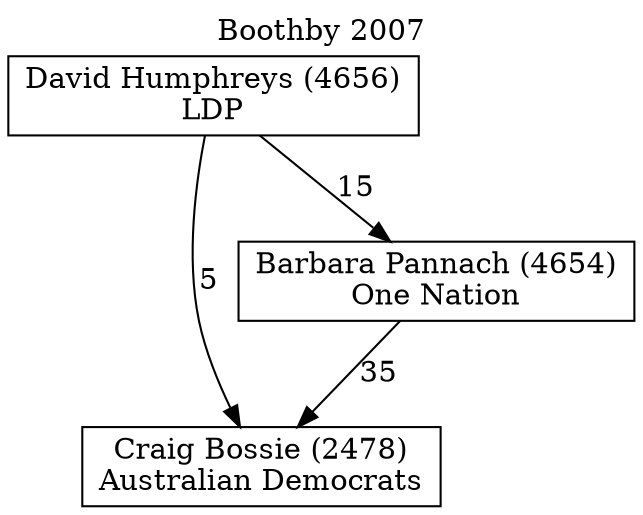 // House preference flow
digraph "Craig Bossie (2478)_Boothby_2007" {
	graph [label="Boothby 2007" labelloc=t mclimit=10]
	node [shape=box]
	"Craig Bossie (2478)" [label="Craig Bossie (2478)
Australian Democrats"]
	"Barbara Pannach (4654)" [label="Barbara Pannach (4654)
One Nation"]
	"David Humphreys (4656)" [label="David Humphreys (4656)
LDP"]
	"Barbara Pannach (4654)" -> "Craig Bossie (2478)" [label=35]
	"David Humphreys (4656)" -> "Barbara Pannach (4654)" [label=15]
	"David Humphreys (4656)" -> "Craig Bossie (2478)" [label=5]
}
